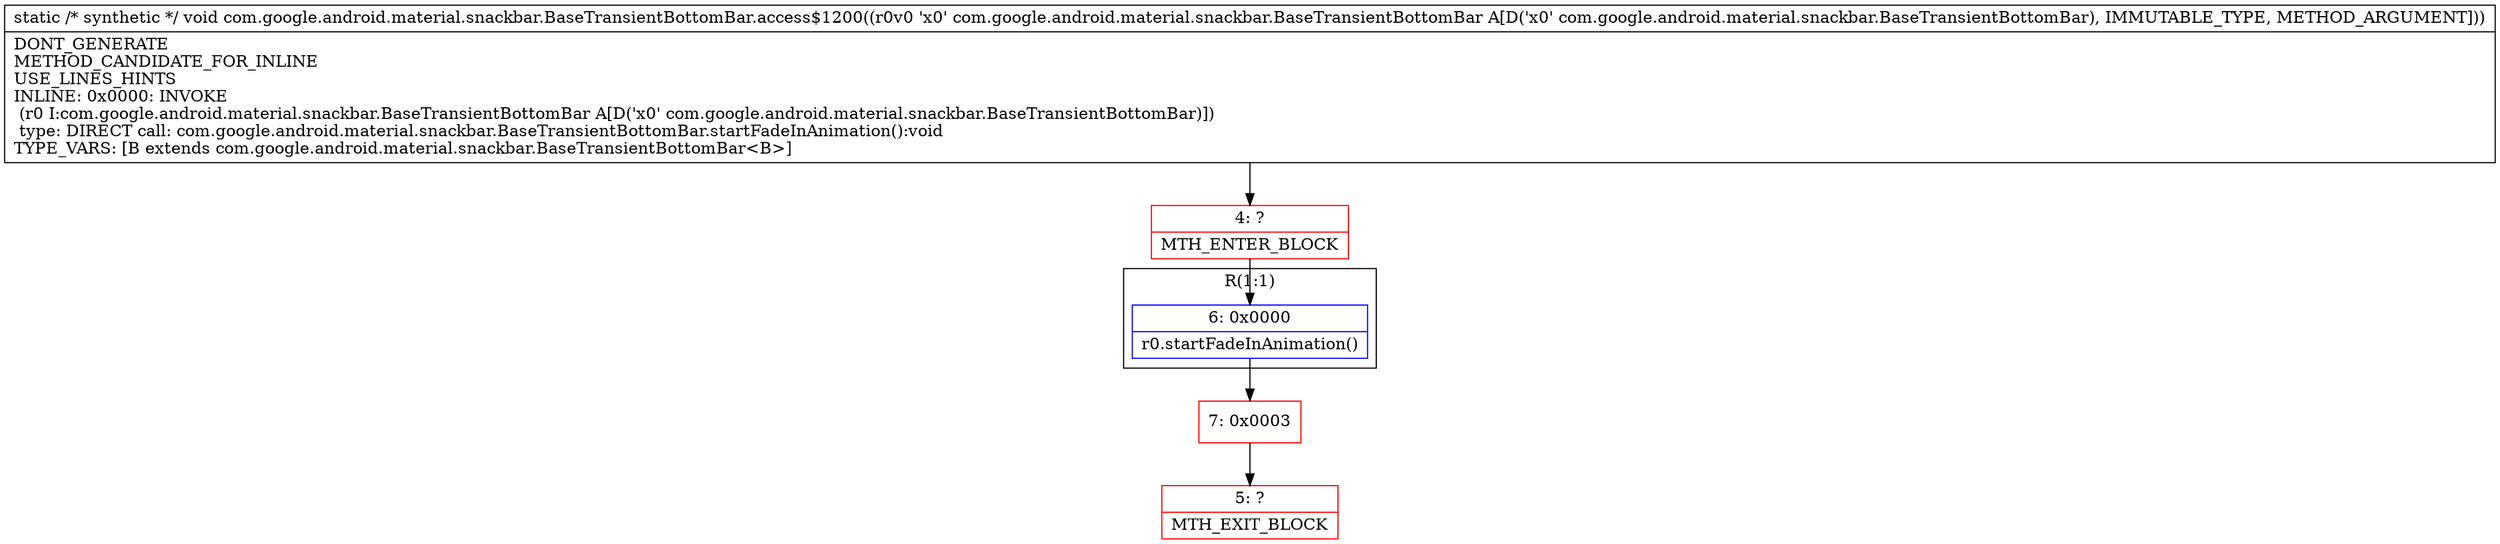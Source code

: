 digraph "CFG forcom.google.android.material.snackbar.BaseTransientBottomBar.access$1200(Lcom\/google\/android\/material\/snackbar\/BaseTransientBottomBar;)V" {
subgraph cluster_Region_1943262639 {
label = "R(1:1)";
node [shape=record,color=blue];
Node_6 [shape=record,label="{6\:\ 0x0000|r0.startFadeInAnimation()\l}"];
}
Node_4 [shape=record,color=red,label="{4\:\ ?|MTH_ENTER_BLOCK\l}"];
Node_7 [shape=record,color=red,label="{7\:\ 0x0003}"];
Node_5 [shape=record,color=red,label="{5\:\ ?|MTH_EXIT_BLOCK\l}"];
MethodNode[shape=record,label="{static \/* synthetic *\/ void com.google.android.material.snackbar.BaseTransientBottomBar.access$1200((r0v0 'x0' com.google.android.material.snackbar.BaseTransientBottomBar A[D('x0' com.google.android.material.snackbar.BaseTransientBottomBar), IMMUTABLE_TYPE, METHOD_ARGUMENT]))  | DONT_GENERATE\lMETHOD_CANDIDATE_FOR_INLINE\lUSE_LINES_HINTS\lINLINE: 0x0000: INVOKE  \l  (r0 I:com.google.android.material.snackbar.BaseTransientBottomBar A[D('x0' com.google.android.material.snackbar.BaseTransientBottomBar)])\l type: DIRECT call: com.google.android.material.snackbar.BaseTransientBottomBar.startFadeInAnimation():void\lTYPE_VARS: [B extends com.google.android.material.snackbar.BaseTransientBottomBar\<B\>]\l}"];
MethodNode -> Node_4;Node_6 -> Node_7;
Node_4 -> Node_6;
Node_7 -> Node_5;
}

